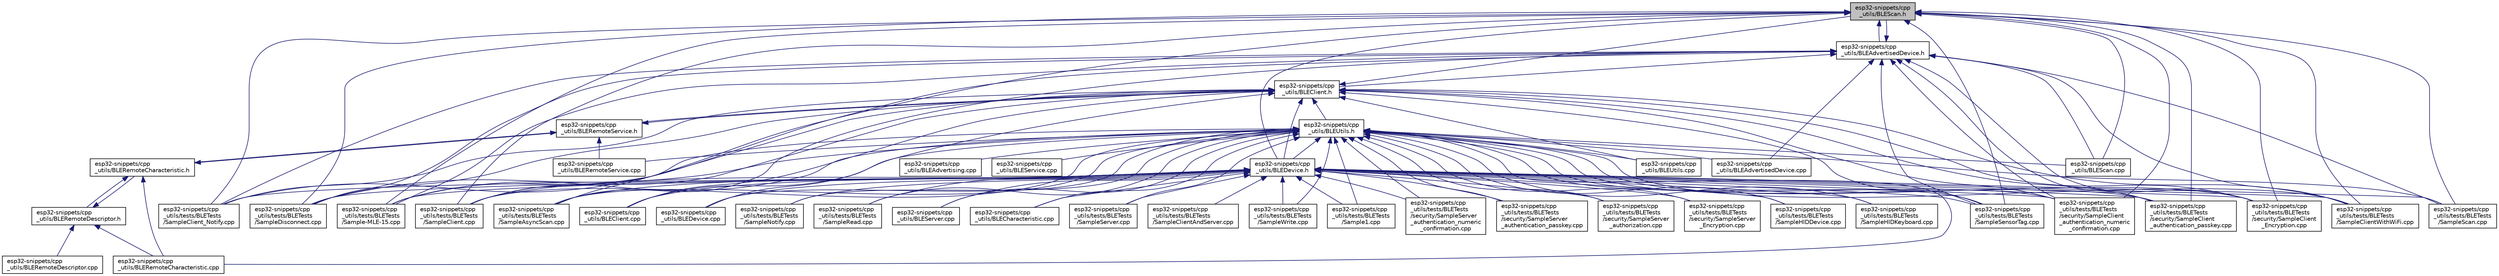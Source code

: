 digraph "esp32-snippets/cpp_utils/BLEScan.h"
{
  edge [fontname="Helvetica",fontsize="10",labelfontname="Helvetica",labelfontsize="10"];
  node [fontname="Helvetica",fontsize="10",shape=record];
  Node33 [label="esp32-snippets/cpp\l_utils/BLEScan.h",height=0.2,width=0.4,color="black", fillcolor="grey75", style="filled", fontcolor="black"];
  Node33 -> Node34 [dir="back",color="midnightblue",fontsize="10",style="solid",fontname="Helvetica"];
  Node34 [label="esp32-snippets/cpp\l_utils/BLEAdvertisedDevice.h",height=0.2,width=0.4,color="black", fillcolor="white", style="filled",URL="$_b_l_e_advertised_device_8h.html"];
  Node34 -> Node35 [dir="back",color="midnightblue",fontsize="10",style="solid",fontname="Helvetica"];
  Node35 [label="esp32-snippets/cpp\l_utils/BLEAdvertisedDevice.cpp",height=0.2,width=0.4,color="black", fillcolor="white", style="filled",URL="$_b_l_e_advertised_device_8cpp.html"];
  Node34 -> Node33 [dir="back",color="midnightblue",fontsize="10",style="solid",fontname="Helvetica"];
  Node34 -> Node36 [dir="back",color="midnightblue",fontsize="10",style="solid",fontname="Helvetica"];
  Node36 [label="esp32-snippets/cpp\l_utils/BLEClient.h",height=0.2,width=0.4,color="black", fillcolor="white", style="filled",URL="$_b_l_e_client_8h.html"];
  Node36 -> Node33 [dir="back",color="midnightblue",fontsize="10",style="solid",fontname="Helvetica"];
  Node36 -> Node37 [dir="back",color="midnightblue",fontsize="10",style="solid",fontname="Helvetica"];
  Node37 [label="esp32-snippets/cpp\l_utils/BLERemoteService.h",height=0.2,width=0.4,color="black", fillcolor="white", style="filled",URL="$_b_l_e_remote_service_8h.html"];
  Node37 -> Node36 [dir="back",color="midnightblue",fontsize="10",style="solid",fontname="Helvetica"];
  Node37 -> Node38 [dir="back",color="midnightblue",fontsize="10",style="solid",fontname="Helvetica"];
  Node38 [label="esp32-snippets/cpp\l_utils/BLERemoteCharacteristic.h",height=0.2,width=0.4,color="black", fillcolor="white", style="filled",URL="$_b_l_e_remote_characteristic_8h.html"];
  Node38 -> Node37 [dir="back",color="midnightblue",fontsize="10",style="solid",fontname="Helvetica"];
  Node38 -> Node39 [dir="back",color="midnightblue",fontsize="10",style="solid",fontname="Helvetica"];
  Node39 [label="esp32-snippets/cpp\l_utils/BLERemoteDescriptor.h",height=0.2,width=0.4,color="black", fillcolor="white", style="filled",URL="$_b_l_e_remote_descriptor_8h.html"];
  Node39 -> Node38 [dir="back",color="midnightblue",fontsize="10",style="solid",fontname="Helvetica"];
  Node39 -> Node40 [dir="back",color="midnightblue",fontsize="10",style="solid",fontname="Helvetica"];
  Node40 [label="esp32-snippets/cpp\l_utils/BLERemoteCharacteristic.cpp",height=0.2,width=0.4,color="black", fillcolor="white", style="filled",URL="$_b_l_e_remote_characteristic_8cpp.html"];
  Node39 -> Node41 [dir="back",color="midnightblue",fontsize="10",style="solid",fontname="Helvetica"];
  Node41 [label="esp32-snippets/cpp\l_utils/BLERemoteDescriptor.cpp",height=0.2,width=0.4,color="black", fillcolor="white", style="filled",URL="$_b_l_e_remote_descriptor_8cpp.html"];
  Node38 -> Node40 [dir="back",color="midnightblue",fontsize="10",style="solid",fontname="Helvetica"];
  Node37 -> Node42 [dir="back",color="midnightblue",fontsize="10",style="solid",fontname="Helvetica"];
  Node42 [label="esp32-snippets/cpp\l_utils/BLERemoteService.cpp",height=0.2,width=0.4,color="black", fillcolor="white", style="filled",URL="$_b_l_e_remote_service_8cpp.html"];
  Node36 -> Node43 [dir="back",color="midnightblue",fontsize="10",style="solid",fontname="Helvetica"];
  Node43 [label="esp32-snippets/cpp\l_utils/BLEUtils.h",height=0.2,width=0.4,color="black", fillcolor="white", style="filled",URL="$_b_l_e_utils_8h.html"];
  Node43 -> Node35 [dir="back",color="midnightblue",fontsize="10",style="solid",fontname="Helvetica"];
  Node43 -> Node44 [dir="back",color="midnightblue",fontsize="10",style="solid",fontname="Helvetica"];
  Node44 [label="esp32-snippets/cpp\l_utils/BLEAdvertising.cpp",height=0.2,width=0.4,color="black", fillcolor="white", style="filled",URL="$_b_l_e_advertising_8cpp.html"];
  Node43 -> Node45 [dir="back",color="midnightblue",fontsize="10",style="solid",fontname="Helvetica"];
  Node45 [label="esp32-snippets/cpp\l_utils/BLEDevice.h",height=0.2,width=0.4,color="black", fillcolor="white", style="filled",URL="$_b_l_e_device_8h.html"];
  Node45 -> Node46 [dir="back",color="midnightblue",fontsize="10",style="solid",fontname="Helvetica"];
  Node46 [label="esp32-snippets/cpp\l_utils/BLECharacteristic.cpp",height=0.2,width=0.4,color="black", fillcolor="white", style="filled",URL="$_b_l_e_characteristic_8cpp.html"];
  Node45 -> Node47 [dir="back",color="midnightblue",fontsize="10",style="solid",fontname="Helvetica"];
  Node47 [label="esp32-snippets/cpp\l_utils/BLEClient.cpp",height=0.2,width=0.4,color="black", fillcolor="white", style="filled",URL="$_b_l_e_client_8cpp.html"];
  Node45 -> Node48 [dir="back",color="midnightblue",fontsize="10",style="solid",fontname="Helvetica"];
  Node48 [label="esp32-snippets/cpp\l_utils/BLEDevice.cpp",height=0.2,width=0.4,color="black", fillcolor="white", style="filled",URL="$_b_l_e_device_8cpp.html"];
  Node45 -> Node49 [dir="back",color="midnightblue",fontsize="10",style="solid",fontname="Helvetica"];
  Node49 [label="esp32-snippets/cpp\l_utils/BLEServer.cpp",height=0.2,width=0.4,color="black", fillcolor="white", style="filled",URL="$_b_l_e_server_8cpp.html"];
  Node45 -> Node50 [dir="back",color="midnightblue",fontsize="10",style="solid",fontname="Helvetica"];
  Node50 [label="esp32-snippets/cpp\l_utils/tests/BLETests\l/Sample-MLE-15.cpp",height=0.2,width=0.4,color="black", fillcolor="white", style="filled",URL="$_sample-_m_l_e-15_8cpp.html"];
  Node45 -> Node51 [dir="back",color="midnightblue",fontsize="10",style="solid",fontname="Helvetica"];
  Node51 [label="esp32-snippets/cpp\l_utils/tests/BLETests\l/Sample1.cpp",height=0.2,width=0.4,color="black", fillcolor="white", style="filled",URL="$_sample1_8cpp.html"];
  Node45 -> Node52 [dir="back",color="midnightblue",fontsize="10",style="solid",fontname="Helvetica"];
  Node52 [label="esp32-snippets/cpp\l_utils/tests/BLETests\l/SampleAsyncScan.cpp",height=0.2,width=0.4,color="black", fillcolor="white", style="filled",URL="$_sample_async_scan_8cpp.html"];
  Node45 -> Node53 [dir="back",color="midnightblue",fontsize="10",style="solid",fontname="Helvetica"];
  Node53 [label="esp32-snippets/cpp\l_utils/tests/BLETests\l/SampleClient.cpp",height=0.2,width=0.4,color="black", fillcolor="white", style="filled",URL="$_sample_client_8cpp.html"];
  Node45 -> Node54 [dir="back",color="midnightblue",fontsize="10",style="solid",fontname="Helvetica"];
  Node54 [label="esp32-snippets/cpp\l_utils/tests/BLETests\l/SampleClient_Notify.cpp",height=0.2,width=0.4,color="black", fillcolor="white", style="filled",URL="$_sample_client___notify_8cpp.html"];
  Node45 -> Node55 [dir="back",color="midnightblue",fontsize="10",style="solid",fontname="Helvetica"];
  Node55 [label="esp32-snippets/cpp\l_utils/tests/BLETests\l/SampleClientAndServer.cpp",height=0.2,width=0.4,color="black", fillcolor="white", style="filled",URL="$_sample_client_and_server_8cpp.html"];
  Node45 -> Node56 [dir="back",color="midnightblue",fontsize="10",style="solid",fontname="Helvetica"];
  Node56 [label="esp32-snippets/cpp\l_utils/tests/BLETests\l/SampleClientWithWiFi.cpp",height=0.2,width=0.4,color="black", fillcolor="white", style="filled",URL="$_sample_client_with_wi_fi_8cpp.html"];
  Node45 -> Node57 [dir="back",color="midnightblue",fontsize="10",style="solid",fontname="Helvetica"];
  Node57 [label="esp32-snippets/cpp\l_utils/tests/BLETests\l/SampleDisconnect.cpp",height=0.2,width=0.4,color="black", fillcolor="white", style="filled",URL="$_sample_disconnect_8cpp.html"];
  Node45 -> Node58 [dir="back",color="midnightblue",fontsize="10",style="solid",fontname="Helvetica"];
  Node58 [label="esp32-snippets/cpp\l_utils/tests/BLETests\l/SampleHIDDevice.cpp",height=0.2,width=0.4,color="black", fillcolor="white", style="filled",URL="$_sample_h_i_d_device_8cpp.html"];
  Node45 -> Node59 [dir="back",color="midnightblue",fontsize="10",style="solid",fontname="Helvetica"];
  Node59 [label="esp32-snippets/cpp\l_utils/tests/BLETests\l/SampleHIDKeyboard.cpp",height=0.2,width=0.4,color="black", fillcolor="white", style="filled",URL="$_sample_h_i_d_keyboard_8cpp.html"];
  Node45 -> Node60 [dir="back",color="midnightblue",fontsize="10",style="solid",fontname="Helvetica"];
  Node60 [label="esp32-snippets/cpp\l_utils/tests/BLETests\l/SampleNotify.cpp",height=0.2,width=0.4,color="black", fillcolor="white", style="filled",URL="$_sample_notify_8cpp.html"];
  Node45 -> Node61 [dir="back",color="midnightblue",fontsize="10",style="solid",fontname="Helvetica"];
  Node61 [label="esp32-snippets/cpp\l_utils/tests/BLETests\l/SampleRead.cpp",height=0.2,width=0.4,color="black", fillcolor="white", style="filled",URL="$_sample_read_8cpp.html"];
  Node45 -> Node62 [dir="back",color="midnightblue",fontsize="10",style="solid",fontname="Helvetica"];
  Node62 [label="esp32-snippets/cpp\l_utils/tests/BLETests\l/SampleScan.cpp",height=0.2,width=0.4,color="black", fillcolor="white", style="filled",URL="$_sample_scan_8cpp.html"];
  Node45 -> Node63 [dir="back",color="midnightblue",fontsize="10",style="solid",fontname="Helvetica"];
  Node63 [label="esp32-snippets/cpp\l_utils/tests/BLETests\l/SampleSensorTag.cpp",height=0.2,width=0.4,color="black", fillcolor="white", style="filled",URL="$_sample_sensor_tag_8cpp.html"];
  Node45 -> Node64 [dir="back",color="midnightblue",fontsize="10",style="solid",fontname="Helvetica"];
  Node64 [label="esp32-snippets/cpp\l_utils/tests/BLETests\l/SampleServer.cpp",height=0.2,width=0.4,color="black", fillcolor="white", style="filled",URL="$_sample_server_8cpp.html"];
  Node45 -> Node65 [dir="back",color="midnightblue",fontsize="10",style="solid",fontname="Helvetica"];
  Node65 [label="esp32-snippets/cpp\l_utils/tests/BLETests\l/SampleWrite.cpp",height=0.2,width=0.4,color="black", fillcolor="white", style="filled",URL="$_sample_write_8cpp.html"];
  Node45 -> Node66 [dir="back",color="midnightblue",fontsize="10",style="solid",fontname="Helvetica"];
  Node66 [label="esp32-snippets/cpp\l_utils/tests/BLETests\l/security/SampleClient\l_authentication_numeric\l_confirmation.cpp",height=0.2,width=0.4,color="black", fillcolor="white", style="filled",URL="$_sample_client__authentication__numeric__confirmation_8cpp.html"];
  Node45 -> Node67 [dir="back",color="midnightblue",fontsize="10",style="solid",fontname="Helvetica"];
  Node67 [label="esp32-snippets/cpp\l_utils/tests/BLETests\l/security/SampleClient\l_authentication_passkey.cpp",height=0.2,width=0.4,color="black", fillcolor="white", style="filled",URL="$_sample_client__authentication__passkey_8cpp.html"];
  Node45 -> Node68 [dir="back",color="midnightblue",fontsize="10",style="solid",fontname="Helvetica"];
  Node68 [label="esp32-snippets/cpp\l_utils/tests/BLETests\l/security/SampleClient\l_Encryption.cpp",height=0.2,width=0.4,color="black", fillcolor="white", style="filled",URL="$_sample_client___encryption_8cpp.html"];
  Node45 -> Node69 [dir="back",color="midnightblue",fontsize="10",style="solid",fontname="Helvetica"];
  Node69 [label="esp32-snippets/cpp\l_utils/tests/BLETests\l/security/SampleServer\l_authentication_numeric\l_confirmation.cpp",height=0.2,width=0.4,color="black", fillcolor="white", style="filled",URL="$_sample_server__authentication__numeric__confirmation_8cpp.html"];
  Node45 -> Node70 [dir="back",color="midnightblue",fontsize="10",style="solid",fontname="Helvetica"];
  Node70 [label="esp32-snippets/cpp\l_utils/tests/BLETests\l/security/SampleServer\l_authentication_passkey.cpp",height=0.2,width=0.4,color="black", fillcolor="white", style="filled",URL="$_sample_server__authentication__passkey_8cpp.html"];
  Node45 -> Node71 [dir="back",color="midnightblue",fontsize="10",style="solid",fontname="Helvetica"];
  Node71 [label="esp32-snippets/cpp\l_utils/tests/BLETests\l/security/SampleServer\l_authorization.cpp",height=0.2,width=0.4,color="black", fillcolor="white", style="filled",URL="$_sample_server__authorization_8cpp.html"];
  Node45 -> Node72 [dir="back",color="midnightblue",fontsize="10",style="solid",fontname="Helvetica"];
  Node72 [label="esp32-snippets/cpp\l_utils/tests/BLETests\l/security/SampleServer\l_Encryption.cpp",height=0.2,width=0.4,color="black", fillcolor="white", style="filled",URL="$_sample_server___encryption_8cpp.html"];
  Node43 -> Node46 [dir="back",color="midnightblue",fontsize="10",style="solid",fontname="Helvetica"];
  Node43 -> Node47 [dir="back",color="midnightblue",fontsize="10",style="solid",fontname="Helvetica"];
  Node43 -> Node48 [dir="back",color="midnightblue",fontsize="10",style="solid",fontname="Helvetica"];
  Node43 -> Node40 [dir="back",color="midnightblue",fontsize="10",style="solid",fontname="Helvetica"];
  Node43 -> Node42 [dir="back",color="midnightblue",fontsize="10",style="solid",fontname="Helvetica"];
  Node43 -> Node73 [dir="back",color="midnightblue",fontsize="10",style="solid",fontname="Helvetica"];
  Node73 [label="esp32-snippets/cpp\l_utils/BLEScan.cpp",height=0.2,width=0.4,color="black", fillcolor="white", style="filled",URL="$_b_l_e_scan_8cpp.html"];
  Node43 -> Node49 [dir="back",color="midnightblue",fontsize="10",style="solid",fontname="Helvetica"];
  Node43 -> Node74 [dir="back",color="midnightblue",fontsize="10",style="solid",fontname="Helvetica"];
  Node74 [label="esp32-snippets/cpp\l_utils/BLEService.cpp",height=0.2,width=0.4,color="black", fillcolor="white", style="filled",URL="$_b_l_e_service_8cpp.html"];
  Node43 -> Node75 [dir="back",color="midnightblue",fontsize="10",style="solid",fontname="Helvetica"];
  Node75 [label="esp32-snippets/cpp\l_utils/BLEUtils.cpp",height=0.2,width=0.4,color="black", fillcolor="white", style="filled",URL="$_b_l_e_utils_8cpp.html"];
  Node43 -> Node50 [dir="back",color="midnightblue",fontsize="10",style="solid",fontname="Helvetica"];
  Node43 -> Node51 [dir="back",color="midnightblue",fontsize="10",style="solid",fontname="Helvetica"];
  Node43 -> Node52 [dir="back",color="midnightblue",fontsize="10",style="solid",fontname="Helvetica"];
  Node43 -> Node53 [dir="back",color="midnightblue",fontsize="10",style="solid",fontname="Helvetica"];
  Node43 -> Node54 [dir="back",color="midnightblue",fontsize="10",style="solid",fontname="Helvetica"];
  Node43 -> Node56 [dir="back",color="midnightblue",fontsize="10",style="solid",fontname="Helvetica"];
  Node43 -> Node57 [dir="back",color="midnightblue",fontsize="10",style="solid",fontname="Helvetica"];
  Node43 -> Node58 [dir="back",color="midnightblue",fontsize="10",style="solid",fontname="Helvetica"];
  Node43 -> Node59 [dir="back",color="midnightblue",fontsize="10",style="solid",fontname="Helvetica"];
  Node43 -> Node60 [dir="back",color="midnightblue",fontsize="10",style="solid",fontname="Helvetica"];
  Node43 -> Node61 [dir="back",color="midnightblue",fontsize="10",style="solid",fontname="Helvetica"];
  Node43 -> Node62 [dir="back",color="midnightblue",fontsize="10",style="solid",fontname="Helvetica"];
  Node43 -> Node63 [dir="back",color="midnightblue",fontsize="10",style="solid",fontname="Helvetica"];
  Node43 -> Node64 [dir="back",color="midnightblue",fontsize="10",style="solid",fontname="Helvetica"];
  Node43 -> Node65 [dir="back",color="midnightblue",fontsize="10",style="solid",fontname="Helvetica"];
  Node43 -> Node66 [dir="back",color="midnightblue",fontsize="10",style="solid",fontname="Helvetica"];
  Node43 -> Node67 [dir="back",color="midnightblue",fontsize="10",style="solid",fontname="Helvetica"];
  Node43 -> Node68 [dir="back",color="midnightblue",fontsize="10",style="solid",fontname="Helvetica"];
  Node43 -> Node69 [dir="back",color="midnightblue",fontsize="10",style="solid",fontname="Helvetica"];
  Node43 -> Node70 [dir="back",color="midnightblue",fontsize="10",style="solid",fontname="Helvetica"];
  Node43 -> Node71 [dir="back",color="midnightblue",fontsize="10",style="solid",fontname="Helvetica"];
  Node43 -> Node72 [dir="back",color="midnightblue",fontsize="10",style="solid",fontname="Helvetica"];
  Node36 -> Node45 [dir="back",color="midnightblue",fontsize="10",style="solid",fontname="Helvetica"];
  Node36 -> Node47 [dir="back",color="midnightblue",fontsize="10",style="solid",fontname="Helvetica"];
  Node36 -> Node48 [dir="back",color="midnightblue",fontsize="10",style="solid",fontname="Helvetica"];
  Node36 -> Node75 [dir="back",color="midnightblue",fontsize="10",style="solid",fontname="Helvetica"];
  Node36 -> Node50 [dir="back",color="midnightblue",fontsize="10",style="solid",fontname="Helvetica"];
  Node36 -> Node53 [dir="back",color="midnightblue",fontsize="10",style="solid",fontname="Helvetica"];
  Node36 -> Node54 [dir="back",color="midnightblue",fontsize="10",style="solid",fontname="Helvetica"];
  Node36 -> Node56 [dir="back",color="midnightblue",fontsize="10",style="solid",fontname="Helvetica"];
  Node36 -> Node57 [dir="back",color="midnightblue",fontsize="10",style="solid",fontname="Helvetica"];
  Node36 -> Node63 [dir="back",color="midnightblue",fontsize="10",style="solid",fontname="Helvetica"];
  Node36 -> Node66 [dir="back",color="midnightblue",fontsize="10",style="solid",fontname="Helvetica"];
  Node36 -> Node67 [dir="back",color="midnightblue",fontsize="10",style="solid",fontname="Helvetica"];
  Node36 -> Node68 [dir="back",color="midnightblue",fontsize="10",style="solid",fontname="Helvetica"];
  Node34 -> Node73 [dir="back",color="midnightblue",fontsize="10",style="solid",fontname="Helvetica"];
  Node34 -> Node50 [dir="back",color="midnightblue",fontsize="10",style="solid",fontname="Helvetica"];
  Node34 -> Node52 [dir="back",color="midnightblue",fontsize="10",style="solid",fontname="Helvetica"];
  Node34 -> Node53 [dir="back",color="midnightblue",fontsize="10",style="solid",fontname="Helvetica"];
  Node34 -> Node54 [dir="back",color="midnightblue",fontsize="10",style="solid",fontname="Helvetica"];
  Node34 -> Node56 [dir="back",color="midnightblue",fontsize="10",style="solid",fontname="Helvetica"];
  Node34 -> Node57 [dir="back",color="midnightblue",fontsize="10",style="solid",fontname="Helvetica"];
  Node34 -> Node62 [dir="back",color="midnightblue",fontsize="10",style="solid",fontname="Helvetica"];
  Node34 -> Node63 [dir="back",color="midnightblue",fontsize="10",style="solid",fontname="Helvetica"];
  Node34 -> Node66 [dir="back",color="midnightblue",fontsize="10",style="solid",fontname="Helvetica"];
  Node34 -> Node67 [dir="back",color="midnightblue",fontsize="10",style="solid",fontname="Helvetica"];
  Node34 -> Node68 [dir="back",color="midnightblue",fontsize="10",style="solid",fontname="Helvetica"];
  Node33 -> Node45 [dir="back",color="midnightblue",fontsize="10",style="solid",fontname="Helvetica"];
  Node33 -> Node73 [dir="back",color="midnightblue",fontsize="10",style="solid",fontname="Helvetica"];
  Node33 -> Node50 [dir="back",color="midnightblue",fontsize="10",style="solid",fontname="Helvetica"];
  Node33 -> Node52 [dir="back",color="midnightblue",fontsize="10",style="solid",fontname="Helvetica"];
  Node33 -> Node53 [dir="back",color="midnightblue",fontsize="10",style="solid",fontname="Helvetica"];
  Node33 -> Node54 [dir="back",color="midnightblue",fontsize="10",style="solid",fontname="Helvetica"];
  Node33 -> Node56 [dir="back",color="midnightblue",fontsize="10",style="solid",fontname="Helvetica"];
  Node33 -> Node57 [dir="back",color="midnightblue",fontsize="10",style="solid",fontname="Helvetica"];
  Node33 -> Node62 [dir="back",color="midnightblue",fontsize="10",style="solid",fontname="Helvetica"];
  Node33 -> Node63 [dir="back",color="midnightblue",fontsize="10",style="solid",fontname="Helvetica"];
  Node33 -> Node66 [dir="back",color="midnightblue",fontsize="10",style="solid",fontname="Helvetica"];
  Node33 -> Node67 [dir="back",color="midnightblue",fontsize="10",style="solid",fontname="Helvetica"];
  Node33 -> Node68 [dir="back",color="midnightblue",fontsize="10",style="solid",fontname="Helvetica"];
}
